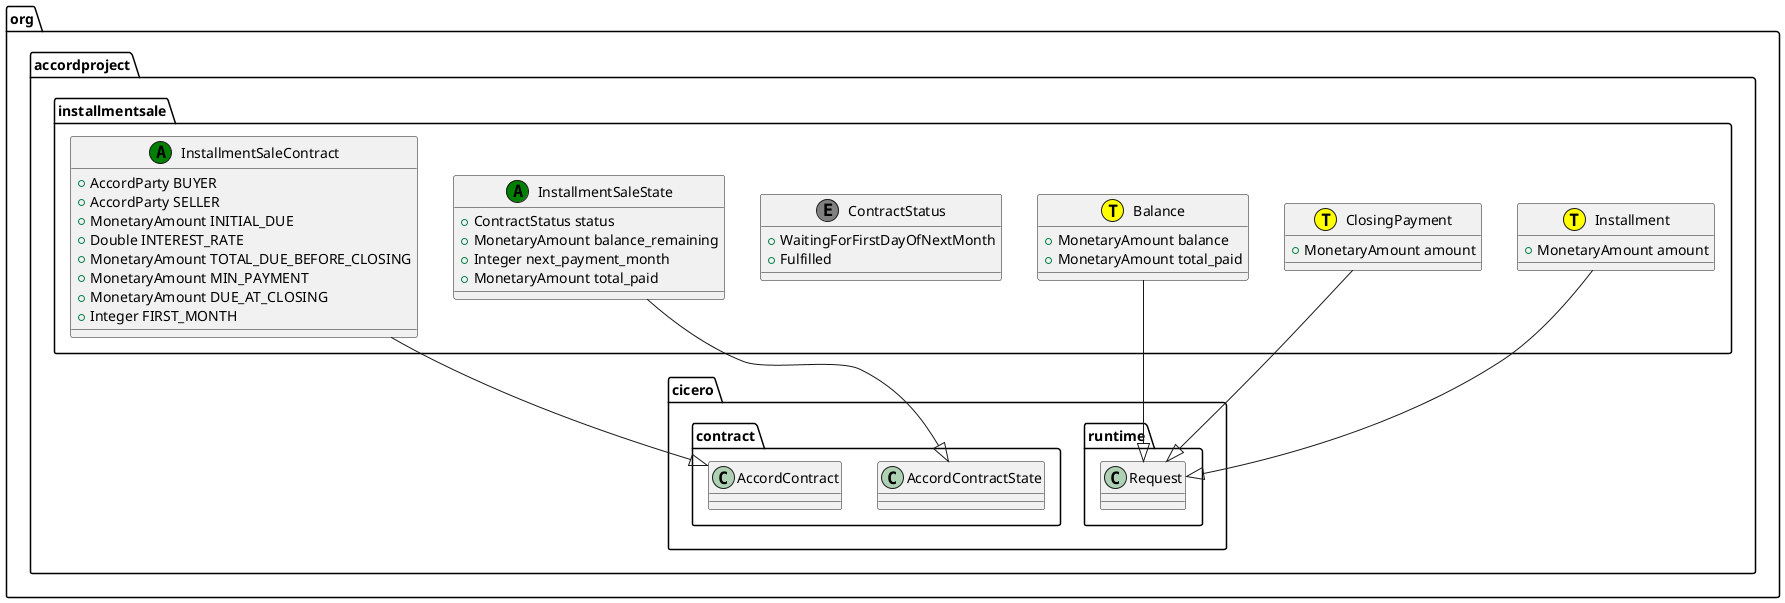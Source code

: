 @startuml
class org.accordproject.installmentsale.Installment << (T,yellow) >> {
   + MonetaryAmount amount
}
org.accordproject.installmentsale.Installment --|> org.accordproject.cicero.runtime.Request
class org.accordproject.installmentsale.ClosingPayment << (T,yellow) >> {
   + MonetaryAmount amount
}
org.accordproject.installmentsale.ClosingPayment --|> org.accordproject.cicero.runtime.Request
class org.accordproject.installmentsale.Balance << (T,yellow) >> {
   + MonetaryAmount balance
   + MonetaryAmount total_paid
}
org.accordproject.installmentsale.Balance --|> org.accordproject.cicero.runtime.Request
class org.accordproject.installmentsale.ContractStatus << (E,grey) >> {
   + WaitingForFirstDayOfNextMonth
   + Fulfilled
}
class org.accordproject.installmentsale.InstallmentSaleState << (A,green) >> {
   + ContractStatus status
   + MonetaryAmount balance_remaining
   + Integer next_payment_month
   + MonetaryAmount total_paid
}
org.accordproject.installmentsale.InstallmentSaleState --|> org.accordproject.cicero.contract.AccordContractState
class org.accordproject.installmentsale.InstallmentSaleContract << (A,green) >> {
   + AccordParty BUYER
   + AccordParty SELLER
   + MonetaryAmount INITIAL_DUE
   + Double INTEREST_RATE
   + MonetaryAmount TOTAL_DUE_BEFORE_CLOSING
   + MonetaryAmount MIN_PAYMENT
   + MonetaryAmount DUE_AT_CLOSING
   + Integer FIRST_MONTH
}
org.accordproject.installmentsale.InstallmentSaleContract --|> org.accordproject.cicero.contract.AccordContract
@enduml

